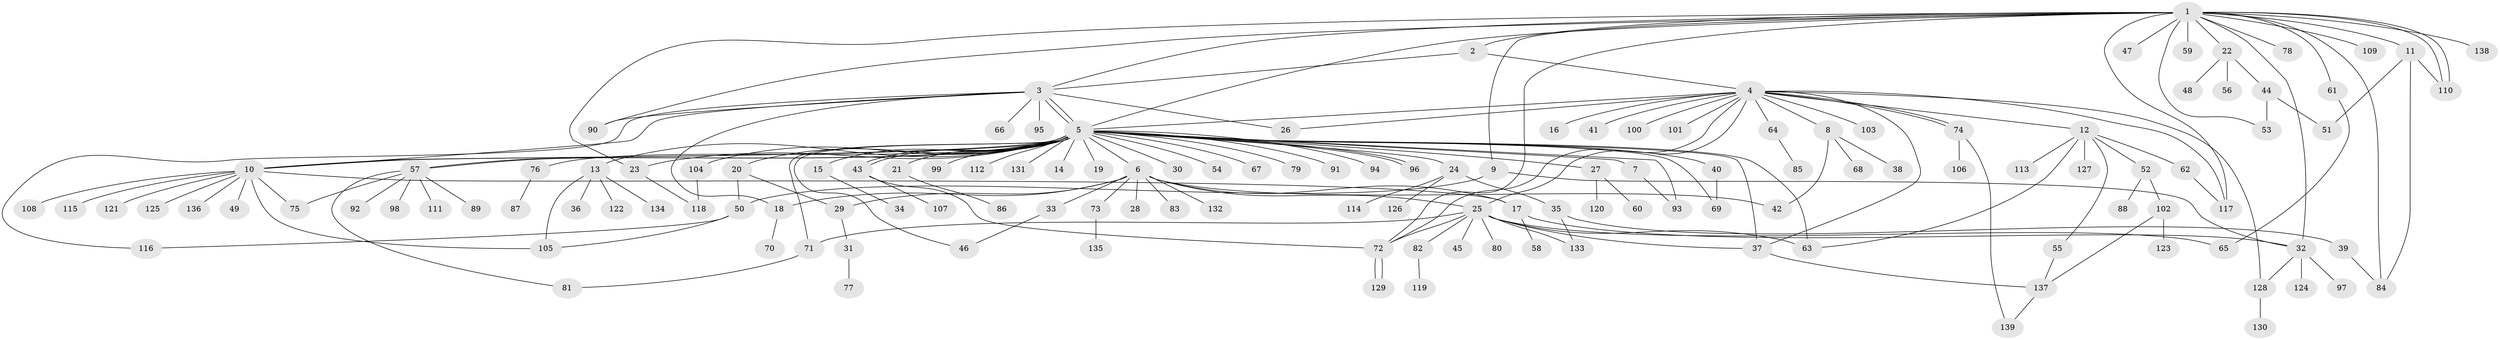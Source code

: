 // Generated by graph-tools (version 1.1) at 2025/47/03/09/25 04:47:40]
// undirected, 139 vertices, 191 edges
graph export_dot {
graph [start="1"]
  node [color=gray90,style=filled];
  1;
  2;
  3;
  4;
  5;
  6;
  7;
  8;
  9;
  10;
  11;
  12;
  13;
  14;
  15;
  16;
  17;
  18;
  19;
  20;
  21;
  22;
  23;
  24;
  25;
  26;
  27;
  28;
  29;
  30;
  31;
  32;
  33;
  34;
  35;
  36;
  37;
  38;
  39;
  40;
  41;
  42;
  43;
  44;
  45;
  46;
  47;
  48;
  49;
  50;
  51;
  52;
  53;
  54;
  55;
  56;
  57;
  58;
  59;
  60;
  61;
  62;
  63;
  64;
  65;
  66;
  67;
  68;
  69;
  70;
  71;
  72;
  73;
  74;
  75;
  76;
  77;
  78;
  79;
  80;
  81;
  82;
  83;
  84;
  85;
  86;
  87;
  88;
  89;
  90;
  91;
  92;
  93;
  94;
  95;
  96;
  97;
  98;
  99;
  100;
  101;
  102;
  103;
  104;
  105;
  106;
  107;
  108;
  109;
  110;
  111;
  112;
  113;
  114;
  115;
  116;
  117;
  118;
  119;
  120;
  121;
  122;
  123;
  124;
  125;
  126;
  127;
  128;
  129;
  130;
  131;
  132;
  133;
  134;
  135;
  136;
  137;
  138;
  139;
  1 -- 2;
  1 -- 3;
  1 -- 5;
  1 -- 9;
  1 -- 11;
  1 -- 22;
  1 -- 23;
  1 -- 32;
  1 -- 47;
  1 -- 53;
  1 -- 59;
  1 -- 61;
  1 -- 72;
  1 -- 78;
  1 -- 84;
  1 -- 90;
  1 -- 109;
  1 -- 110;
  1 -- 110;
  1 -- 117;
  1 -- 138;
  2 -- 3;
  2 -- 4;
  3 -- 5;
  3 -- 5;
  3 -- 10;
  3 -- 18;
  3 -- 26;
  3 -- 66;
  3 -- 90;
  3 -- 95;
  3 -- 116;
  4 -- 5;
  4 -- 8;
  4 -- 12;
  4 -- 16;
  4 -- 25;
  4 -- 26;
  4 -- 37;
  4 -- 41;
  4 -- 64;
  4 -- 72;
  4 -- 74;
  4 -- 74;
  4 -- 100;
  4 -- 101;
  4 -- 103;
  4 -- 117;
  4 -- 128;
  5 -- 6;
  5 -- 7;
  5 -- 10;
  5 -- 10;
  5 -- 13;
  5 -- 14;
  5 -- 15;
  5 -- 19;
  5 -- 20;
  5 -- 21;
  5 -- 23;
  5 -- 24;
  5 -- 27;
  5 -- 30;
  5 -- 37;
  5 -- 40;
  5 -- 43;
  5 -- 43;
  5 -- 46;
  5 -- 54;
  5 -- 57;
  5 -- 57;
  5 -- 63;
  5 -- 67;
  5 -- 69;
  5 -- 71;
  5 -- 76;
  5 -- 79;
  5 -- 91;
  5 -- 93;
  5 -- 94;
  5 -- 96;
  5 -- 96;
  5 -- 99;
  5 -- 104;
  5 -- 112;
  5 -- 131;
  6 -- 17;
  6 -- 18;
  6 -- 25;
  6 -- 28;
  6 -- 29;
  6 -- 33;
  6 -- 42;
  6 -- 73;
  6 -- 83;
  6 -- 132;
  7 -- 93;
  8 -- 38;
  8 -- 42;
  8 -- 68;
  9 -- 32;
  9 -- 50;
  10 -- 17;
  10 -- 49;
  10 -- 75;
  10 -- 105;
  10 -- 108;
  10 -- 115;
  10 -- 121;
  10 -- 125;
  10 -- 136;
  11 -- 51;
  11 -- 84;
  11 -- 110;
  12 -- 52;
  12 -- 55;
  12 -- 62;
  12 -- 63;
  12 -- 113;
  12 -- 127;
  13 -- 36;
  13 -- 105;
  13 -- 122;
  13 -- 134;
  15 -- 34;
  17 -- 32;
  17 -- 58;
  18 -- 70;
  20 -- 29;
  20 -- 50;
  21 -- 86;
  22 -- 44;
  22 -- 48;
  22 -- 56;
  23 -- 118;
  24 -- 35;
  24 -- 114;
  24 -- 126;
  25 -- 37;
  25 -- 45;
  25 -- 63;
  25 -- 65;
  25 -- 71;
  25 -- 72;
  25 -- 80;
  25 -- 82;
  25 -- 133;
  27 -- 60;
  27 -- 120;
  29 -- 31;
  31 -- 77;
  32 -- 97;
  32 -- 124;
  32 -- 128;
  33 -- 46;
  35 -- 39;
  35 -- 133;
  37 -- 137;
  39 -- 84;
  40 -- 69;
  43 -- 72;
  43 -- 107;
  44 -- 51;
  44 -- 53;
  50 -- 105;
  50 -- 116;
  52 -- 88;
  52 -- 102;
  55 -- 137;
  57 -- 75;
  57 -- 81;
  57 -- 89;
  57 -- 92;
  57 -- 98;
  57 -- 111;
  61 -- 65;
  62 -- 117;
  64 -- 85;
  71 -- 81;
  72 -- 129;
  72 -- 129;
  73 -- 135;
  74 -- 106;
  74 -- 139;
  76 -- 87;
  82 -- 119;
  102 -- 123;
  102 -- 137;
  104 -- 118;
  128 -- 130;
  137 -- 139;
}
